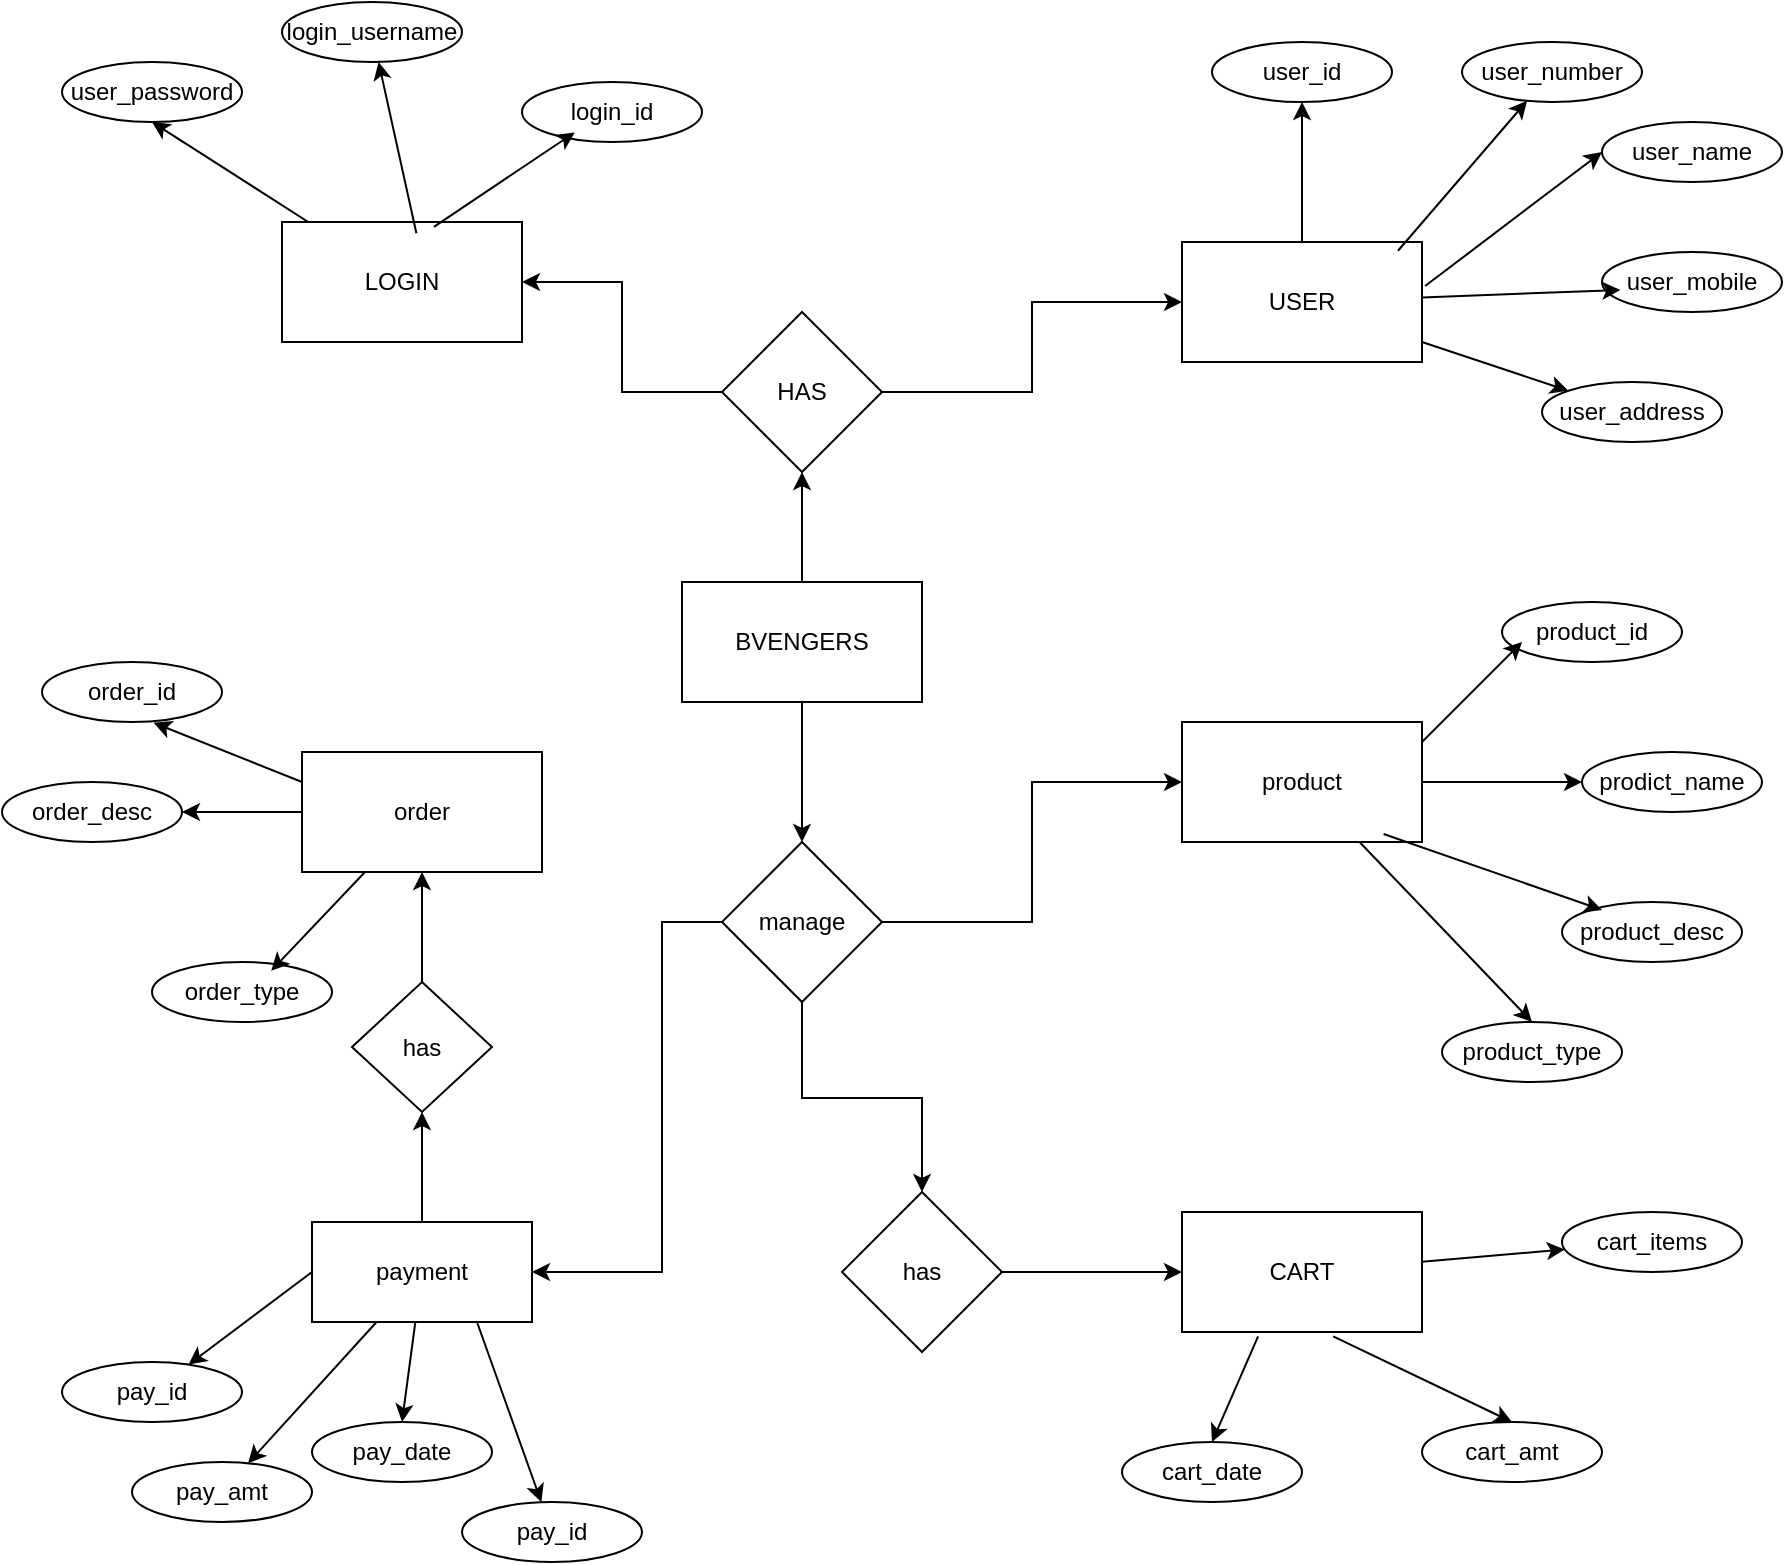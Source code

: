 <mxfile version="20.2.7" type="github">
  <diagram id="R2lEEEUBdFMjLlhIrx00" name="Page-1">
    <mxGraphModel dx="2148" dy="769" grid="1" gridSize="10" guides="1" tooltips="1" connect="1" arrows="1" fold="1" page="1" pageScale="1" pageWidth="850" pageHeight="1100" math="0" shadow="0" extFonts="Permanent Marker^https://fonts.googleapis.com/css?family=Permanent+Marker">
      <root>
        <mxCell id="0" />
        <mxCell id="1" parent="0" />
        <mxCell id="7XeO29AsoPIPXktoPsgX-4" value="" style="edgeStyle=orthogonalEdgeStyle;rounded=0;orthogonalLoop=1;jettySize=auto;html=1;" parent="1" source="7XeO29AsoPIPXktoPsgX-2" target="7XeO29AsoPIPXktoPsgX-3" edge="1">
          <mxGeometry relative="1" as="geometry" />
        </mxCell>
        <mxCell id="2c_35KQz-vzl0vyJU7Tn-2" value="" style="edgeStyle=orthogonalEdgeStyle;rounded=0;orthogonalLoop=1;jettySize=auto;html=1;" edge="1" parent="1" source="7XeO29AsoPIPXktoPsgX-2" target="2c_35KQz-vzl0vyJU7Tn-1">
          <mxGeometry relative="1" as="geometry" />
        </mxCell>
        <mxCell id="7XeO29AsoPIPXktoPsgX-2" value="BVENGERS" style="rounded=0;whiteSpace=wrap;html=1;" parent="1" vertex="1">
          <mxGeometry x="280" y="310" width="120" height="60" as="geometry" />
        </mxCell>
        <mxCell id="7XeO29AsoPIPXktoPsgX-6" value="" style="edgeStyle=orthogonalEdgeStyle;rounded=0;orthogonalLoop=1;jettySize=auto;html=1;" parent="1" source="7XeO29AsoPIPXktoPsgX-3" target="7XeO29AsoPIPXktoPsgX-5" edge="1">
          <mxGeometry relative="1" as="geometry" />
        </mxCell>
        <mxCell id="7XeO29AsoPIPXktoPsgX-20" value="" style="edgeStyle=orthogonalEdgeStyle;rounded=0;orthogonalLoop=1;jettySize=auto;html=1;" parent="1" source="7XeO29AsoPIPXktoPsgX-3" target="7XeO29AsoPIPXktoPsgX-19" edge="1">
          <mxGeometry relative="1" as="geometry" />
        </mxCell>
        <mxCell id="7XeO29AsoPIPXktoPsgX-3" value="HAS" style="rhombus;whiteSpace=wrap;html=1;rounded=0;direction=south;" parent="1" vertex="1">
          <mxGeometry x="300" y="175" width="80" height="80" as="geometry" />
        </mxCell>
        <mxCell id="7XeO29AsoPIPXktoPsgX-8" value="" style="edgeStyle=orthogonalEdgeStyle;rounded=0;orthogonalLoop=1;jettySize=auto;html=1;" parent="1" source="7XeO29AsoPIPXktoPsgX-5" target="7XeO29AsoPIPXktoPsgX-7" edge="1">
          <mxGeometry relative="1" as="geometry" />
        </mxCell>
        <mxCell id="7XeO29AsoPIPXktoPsgX-5" value="USER" style="whiteSpace=wrap;html=1;rounded=0;" parent="1" vertex="1">
          <mxGeometry x="530" y="140" width="120" height="60" as="geometry" />
        </mxCell>
        <mxCell id="7XeO29AsoPIPXktoPsgX-7" value="user_id" style="ellipse;whiteSpace=wrap;html=1;rounded=0;" parent="1" vertex="1">
          <mxGeometry x="545" y="40" width="90" height="30" as="geometry" />
        </mxCell>
        <mxCell id="7XeO29AsoPIPXktoPsgX-9" value="user_number" style="ellipse;whiteSpace=wrap;html=1;rounded=0;" parent="1" vertex="1">
          <mxGeometry x="670" y="40" width="90" height="30" as="geometry" />
        </mxCell>
        <mxCell id="7XeO29AsoPIPXktoPsgX-11" value="" style="endArrow=classic;html=1;rounded=0;exitX=0.9;exitY=0.073;exitDx=0;exitDy=0;exitPerimeter=0;" parent="1" source="7XeO29AsoPIPXktoPsgX-5" target="7XeO29AsoPIPXktoPsgX-9" edge="1">
          <mxGeometry width="50" height="50" relative="1" as="geometry">
            <mxPoint x="660" y="130" as="sourcePoint" />
            <mxPoint x="710" y="80" as="targetPoint" />
          </mxGeometry>
        </mxCell>
        <mxCell id="7XeO29AsoPIPXktoPsgX-12" value="user_name" style="ellipse;whiteSpace=wrap;html=1;rounded=0;" parent="1" vertex="1">
          <mxGeometry x="740" y="80" width="90" height="30" as="geometry" />
        </mxCell>
        <mxCell id="7XeO29AsoPIPXktoPsgX-13" value="user_mobile" style="ellipse;whiteSpace=wrap;html=1;rounded=0;" parent="1" vertex="1">
          <mxGeometry x="740" y="145" width="90" height="30" as="geometry" />
        </mxCell>
        <mxCell id="7XeO29AsoPIPXktoPsgX-14" value="user_address" style="ellipse;whiteSpace=wrap;html=1;rounded=0;" parent="1" vertex="1">
          <mxGeometry x="710" y="210" width="90" height="30" as="geometry" />
        </mxCell>
        <mxCell id="7XeO29AsoPIPXktoPsgX-15" value="" style="endArrow=classic;html=1;rounded=0;entryX=0.102;entryY=0.633;entryDx=0;entryDy=0;entryPerimeter=0;" parent="1" source="7XeO29AsoPIPXktoPsgX-5" target="7XeO29AsoPIPXktoPsgX-13" edge="1">
          <mxGeometry width="50" height="50" relative="1" as="geometry">
            <mxPoint x="590" y="280" as="sourcePoint" />
            <mxPoint x="640" y="230" as="targetPoint" />
            <Array as="points" />
          </mxGeometry>
        </mxCell>
        <mxCell id="7XeO29AsoPIPXktoPsgX-16" value="" style="endArrow=classic;html=1;rounded=0;exitX=1.013;exitY=0.367;exitDx=0;exitDy=0;exitPerimeter=0;entryX=0;entryY=0.5;entryDx=0;entryDy=0;" parent="1" source="7XeO29AsoPIPXktoPsgX-5" target="7XeO29AsoPIPXktoPsgX-12" edge="1">
          <mxGeometry width="50" height="50" relative="1" as="geometry">
            <mxPoint x="680" y="150" as="sourcePoint" />
            <mxPoint x="730" y="100" as="targetPoint" />
          </mxGeometry>
        </mxCell>
        <mxCell id="7XeO29AsoPIPXktoPsgX-17" value="" style="endArrow=classic;html=1;rounded=0;" parent="1" source="7XeO29AsoPIPXktoPsgX-5" target="7XeO29AsoPIPXktoPsgX-14" edge="1">
          <mxGeometry width="50" height="50" relative="1" as="geometry">
            <mxPoint x="610" y="280" as="sourcePoint" />
            <mxPoint x="660" y="230" as="targetPoint" />
          </mxGeometry>
        </mxCell>
        <mxCell id="7XeO29AsoPIPXktoPsgX-19" value="LOGIN" style="whiteSpace=wrap;html=1;rounded=0;" parent="1" vertex="1">
          <mxGeometry x="80" y="130" width="120" height="60" as="geometry" />
        </mxCell>
        <mxCell id="7XeO29AsoPIPXktoPsgX-21" value="login_username" style="ellipse;whiteSpace=wrap;html=1;rounded=0;" parent="1" vertex="1">
          <mxGeometry x="80" y="20" width="90" height="30" as="geometry" />
        </mxCell>
        <mxCell id="7XeO29AsoPIPXktoPsgX-22" value="login_id" style="ellipse;whiteSpace=wrap;html=1;rounded=0;" parent="1" vertex="1">
          <mxGeometry x="200" y="60" width="90" height="30" as="geometry" />
        </mxCell>
        <mxCell id="7XeO29AsoPIPXktoPsgX-23" value="user_password" style="ellipse;whiteSpace=wrap;html=1;rounded=0;" parent="1" vertex="1">
          <mxGeometry x="-30" y="50" width="90" height="30" as="geometry" />
        </mxCell>
        <mxCell id="2c_35KQz-vzl0vyJU7Tn-4" value="" style="edgeStyle=orthogonalEdgeStyle;rounded=0;orthogonalLoop=1;jettySize=auto;html=1;" edge="1" parent="1" source="2c_35KQz-vzl0vyJU7Tn-1" target="2c_35KQz-vzl0vyJU7Tn-3">
          <mxGeometry relative="1" as="geometry" />
        </mxCell>
        <mxCell id="2c_35KQz-vzl0vyJU7Tn-31" style="edgeStyle=orthogonalEdgeStyle;rounded=0;orthogonalLoop=1;jettySize=auto;html=1;" edge="1" parent="1" source="2c_35KQz-vzl0vyJU7Tn-1" target="2c_35KQz-vzl0vyJU7Tn-27">
          <mxGeometry relative="1" as="geometry">
            <Array as="points">
              <mxPoint x="270" y="480" />
              <mxPoint x="270" y="655" />
            </Array>
          </mxGeometry>
        </mxCell>
        <mxCell id="2c_35KQz-vzl0vyJU7Tn-47" style="edgeStyle=orthogonalEdgeStyle;rounded=0;orthogonalLoop=1;jettySize=auto;html=1;entryX=0.5;entryY=0;entryDx=0;entryDy=0;" edge="1" parent="1" source="2c_35KQz-vzl0vyJU7Tn-1" target="2c_35KQz-vzl0vyJU7Tn-37">
          <mxGeometry relative="1" as="geometry">
            <Array as="points">
              <mxPoint x="340" y="568" />
              <mxPoint x="400" y="568" />
            </Array>
          </mxGeometry>
        </mxCell>
        <mxCell id="2c_35KQz-vzl0vyJU7Tn-1" value="manage" style="rhombus;whiteSpace=wrap;html=1;rounded=0;" vertex="1" parent="1">
          <mxGeometry x="300" y="440" width="80" height="80" as="geometry" />
        </mxCell>
        <mxCell id="2c_35KQz-vzl0vyJU7Tn-3" value="product" style="whiteSpace=wrap;html=1;rounded=0;" vertex="1" parent="1">
          <mxGeometry x="530" y="380" width="120" height="60" as="geometry" />
        </mxCell>
        <mxCell id="2c_35KQz-vzl0vyJU7Tn-5" value="prodict_name" style="ellipse;whiteSpace=wrap;html=1;rounded=0;" vertex="1" parent="1">
          <mxGeometry x="730" y="395" width="90" height="30" as="geometry" />
        </mxCell>
        <mxCell id="2c_35KQz-vzl0vyJU7Tn-6" value="product_id" style="ellipse;whiteSpace=wrap;html=1;rounded=0;" vertex="1" parent="1">
          <mxGeometry x="690" y="320" width="90" height="30" as="geometry" />
        </mxCell>
        <mxCell id="2c_35KQz-vzl0vyJU7Tn-7" value="product_desc" style="ellipse;whiteSpace=wrap;html=1;rounded=0;" vertex="1" parent="1">
          <mxGeometry x="720" y="470" width="90" height="30" as="geometry" />
        </mxCell>
        <mxCell id="2c_35KQz-vzl0vyJU7Tn-8" value="product_type" style="ellipse;whiteSpace=wrap;html=1;rounded=0;" vertex="1" parent="1">
          <mxGeometry x="660" y="530" width="90" height="30" as="geometry" />
        </mxCell>
        <mxCell id="2c_35KQz-vzl0vyJU7Tn-10" value="" style="endArrow=classic;html=1;rounded=0;" edge="1" parent="1">
          <mxGeometry width="50" height="50" relative="1" as="geometry">
            <mxPoint x="650" y="390" as="sourcePoint" />
            <mxPoint x="700" y="340" as="targetPoint" />
          </mxGeometry>
        </mxCell>
        <mxCell id="2c_35KQz-vzl0vyJU7Tn-11" value="" style="endArrow=classic;html=1;rounded=0;entryX=0;entryY=0.5;entryDx=0;entryDy=0;exitX=1;exitY=0.5;exitDx=0;exitDy=0;" edge="1" parent="1" source="2c_35KQz-vzl0vyJU7Tn-3" target="2c_35KQz-vzl0vyJU7Tn-5">
          <mxGeometry width="50" height="50" relative="1" as="geometry">
            <mxPoint x="670" y="470" as="sourcePoint" />
            <mxPoint x="720" y="420" as="targetPoint" />
          </mxGeometry>
        </mxCell>
        <mxCell id="2c_35KQz-vzl0vyJU7Tn-12" value="" style="endArrow=classic;html=1;rounded=0;entryX=0.222;entryY=0.133;entryDx=0;entryDy=0;entryPerimeter=0;exitX=0.84;exitY=0.933;exitDx=0;exitDy=0;exitPerimeter=0;" edge="1" parent="1" source="2c_35KQz-vzl0vyJU7Tn-3" target="2c_35KQz-vzl0vyJU7Tn-7">
          <mxGeometry width="50" height="50" relative="1" as="geometry">
            <mxPoint x="640" y="500" as="sourcePoint" />
            <mxPoint x="690" y="450" as="targetPoint" />
          </mxGeometry>
        </mxCell>
        <mxCell id="2c_35KQz-vzl0vyJU7Tn-13" value="" style="endArrow=classic;html=1;rounded=0;entryX=0.5;entryY=0;entryDx=0;entryDy=0;" edge="1" parent="1" source="2c_35KQz-vzl0vyJU7Tn-3" target="2c_35KQz-vzl0vyJU7Tn-8">
          <mxGeometry width="50" height="50" relative="1" as="geometry">
            <mxPoint x="540" y="500" as="sourcePoint" />
            <mxPoint x="590" y="450" as="targetPoint" />
          </mxGeometry>
        </mxCell>
        <mxCell id="2c_35KQz-vzl0vyJU7Tn-14" value="order" style="whiteSpace=wrap;html=1;rounded=0;" vertex="1" parent="1">
          <mxGeometry x="90" y="395" width="120" height="60" as="geometry" />
        </mxCell>
        <mxCell id="2c_35KQz-vzl0vyJU7Tn-16" value="order_id" style="ellipse;whiteSpace=wrap;html=1;rounded=0;" vertex="1" parent="1">
          <mxGeometry x="-40" y="350" width="90" height="30" as="geometry" />
        </mxCell>
        <mxCell id="2c_35KQz-vzl0vyJU7Tn-17" value="order_desc" style="ellipse;whiteSpace=wrap;html=1;rounded=0;" vertex="1" parent="1">
          <mxGeometry x="-60" y="410" width="90" height="30" as="geometry" />
        </mxCell>
        <mxCell id="2c_35KQz-vzl0vyJU7Tn-19" value="order_type" style="ellipse;whiteSpace=wrap;html=1;rounded=0;" vertex="1" parent="1">
          <mxGeometry x="15" y="500" width="90" height="30" as="geometry" />
        </mxCell>
        <mxCell id="2c_35KQz-vzl0vyJU7Tn-20" value="" style="endArrow=classic;html=1;rounded=0;entryX=0.62;entryY=1.013;entryDx=0;entryDy=0;entryPerimeter=0;exitX=0;exitY=0.25;exitDx=0;exitDy=0;" edge="1" parent="1" source="2c_35KQz-vzl0vyJU7Tn-14" target="2c_35KQz-vzl0vyJU7Tn-16">
          <mxGeometry width="50" height="50" relative="1" as="geometry">
            <mxPoint x="120" y="390" as="sourcePoint" />
            <mxPoint x="170" y="340" as="targetPoint" />
          </mxGeometry>
        </mxCell>
        <mxCell id="2c_35KQz-vzl0vyJU7Tn-21" value="" style="endArrow=classic;html=1;rounded=0;exitX=0;exitY=0.5;exitDx=0;exitDy=0;" edge="1" parent="1" source="2c_35KQz-vzl0vyJU7Tn-14" target="2c_35KQz-vzl0vyJU7Tn-17">
          <mxGeometry width="50" height="50" relative="1" as="geometry">
            <mxPoint x="-10" y="430" as="sourcePoint" />
            <mxPoint x="40" y="380" as="targetPoint" />
          </mxGeometry>
        </mxCell>
        <mxCell id="2c_35KQz-vzl0vyJU7Tn-22" value="" style="endArrow=classic;html=1;rounded=0;entryX=0.662;entryY=0.147;entryDx=0;entryDy=0;entryPerimeter=0;" edge="1" parent="1" source="2c_35KQz-vzl0vyJU7Tn-14" target="2c_35KQz-vzl0vyJU7Tn-19">
          <mxGeometry width="50" height="50" relative="1" as="geometry">
            <mxPoint x="80" y="530" as="sourcePoint" />
            <mxPoint x="130" y="480" as="targetPoint" />
          </mxGeometry>
        </mxCell>
        <mxCell id="2c_35KQz-vzl0vyJU7Tn-24" value="" style="endArrow=classic;html=1;rounded=0;entryX=0.293;entryY=0.84;entryDx=0;entryDy=0;entryPerimeter=0;exitX=0.633;exitY=0.04;exitDx=0;exitDy=0;exitPerimeter=0;" edge="1" parent="1" source="7XeO29AsoPIPXktoPsgX-19" target="7XeO29AsoPIPXktoPsgX-22">
          <mxGeometry width="50" height="50" relative="1" as="geometry">
            <mxPoint x="350" y="10" as="sourcePoint" />
            <mxPoint x="400" y="-40" as="targetPoint" />
          </mxGeometry>
        </mxCell>
        <mxCell id="2c_35KQz-vzl0vyJU7Tn-25" value="" style="endArrow=classic;html=1;rounded=0;exitX=0.56;exitY=0.093;exitDx=0;exitDy=0;exitPerimeter=0;" edge="1" parent="1" source="7XeO29AsoPIPXktoPsgX-19" target="7XeO29AsoPIPXktoPsgX-21">
          <mxGeometry width="50" height="50" relative="1" as="geometry">
            <mxPoint x="340" y="-20" as="sourcePoint" />
            <mxPoint x="390" y="-70" as="targetPoint" />
          </mxGeometry>
        </mxCell>
        <mxCell id="2c_35KQz-vzl0vyJU7Tn-26" value="" style="endArrow=classic;html=1;rounded=0;entryX=0.5;entryY=1;entryDx=0;entryDy=0;" edge="1" parent="1" source="7XeO29AsoPIPXktoPsgX-19" target="7XeO29AsoPIPXktoPsgX-23">
          <mxGeometry width="50" height="50" relative="1" as="geometry">
            <mxPoint x="280" y="-10" as="sourcePoint" />
            <mxPoint x="330" y="-60" as="targetPoint" />
          </mxGeometry>
        </mxCell>
        <mxCell id="2c_35KQz-vzl0vyJU7Tn-45" value="" style="edgeStyle=orthogonalEdgeStyle;rounded=0;orthogonalLoop=1;jettySize=auto;html=1;" edge="1" parent="1" source="2c_35KQz-vzl0vyJU7Tn-27" target="2c_35KQz-vzl0vyJU7Tn-44">
          <mxGeometry relative="1" as="geometry" />
        </mxCell>
        <mxCell id="2c_35KQz-vzl0vyJU7Tn-27" value="payment" style="whiteSpace=wrap;html=1;rounded=0;" vertex="1" parent="1">
          <mxGeometry x="95" y="630" width="110" height="50" as="geometry" />
        </mxCell>
        <mxCell id="2c_35KQz-vzl0vyJU7Tn-29" value="pay_amt" style="ellipse;whiteSpace=wrap;html=1;rounded=0;" vertex="1" parent="1">
          <mxGeometry x="5" y="750" width="90" height="30" as="geometry" />
        </mxCell>
        <mxCell id="2c_35KQz-vzl0vyJU7Tn-32" value="pay_date" style="ellipse;whiteSpace=wrap;html=1;rounded=0;" vertex="1" parent="1">
          <mxGeometry x="95" y="730" width="90" height="30" as="geometry" />
        </mxCell>
        <mxCell id="2c_35KQz-vzl0vyJU7Tn-33" value="pay_id" style="ellipse;whiteSpace=wrap;html=1;rounded=0;" vertex="1" parent="1">
          <mxGeometry x="-30" y="700" width="90" height="30" as="geometry" />
        </mxCell>
        <mxCell id="2c_35KQz-vzl0vyJU7Tn-34" value="" style="endArrow=classic;html=1;rounded=0;entryX=0.5;entryY=0;entryDx=0;entryDy=0;" edge="1" parent="1" source="2c_35KQz-vzl0vyJU7Tn-27" target="2c_35KQz-vzl0vyJU7Tn-32">
          <mxGeometry width="50" height="50" relative="1" as="geometry">
            <mxPoint x="210" y="730" as="sourcePoint" />
            <mxPoint x="260" y="680" as="targetPoint" />
          </mxGeometry>
        </mxCell>
        <mxCell id="2c_35KQz-vzl0vyJU7Tn-35" value="" style="endArrow=classic;html=1;rounded=0;exitX=0;exitY=0.5;exitDx=0;exitDy=0;" edge="1" parent="1" source="2c_35KQz-vzl0vyJU7Tn-27" target="2c_35KQz-vzl0vyJU7Tn-33">
          <mxGeometry width="50" height="50" relative="1" as="geometry">
            <mxPoint x="80" y="650" as="sourcePoint" />
            <mxPoint x="30" y="710" as="targetPoint" />
          </mxGeometry>
        </mxCell>
        <mxCell id="2c_35KQz-vzl0vyJU7Tn-36" value="" style="endArrow=classic;html=1;rounded=0;" edge="1" parent="1" source="2c_35KQz-vzl0vyJU7Tn-27" target="2c_35KQz-vzl0vyJU7Tn-29">
          <mxGeometry width="50" height="50" relative="1" as="geometry">
            <mxPoint x="150" y="760" as="sourcePoint" />
            <mxPoint x="200" y="710" as="targetPoint" />
          </mxGeometry>
        </mxCell>
        <mxCell id="2c_35KQz-vzl0vyJU7Tn-43" value="" style="edgeStyle=orthogonalEdgeStyle;rounded=0;orthogonalLoop=1;jettySize=auto;html=1;" edge="1" parent="1" source="2c_35KQz-vzl0vyJU7Tn-37" target="2c_35KQz-vzl0vyJU7Tn-42">
          <mxGeometry relative="1" as="geometry" />
        </mxCell>
        <mxCell id="2c_35KQz-vzl0vyJU7Tn-37" value="has" style="rhombus;whiteSpace=wrap;html=1;rounded=0;" vertex="1" parent="1">
          <mxGeometry x="360" y="615" width="80" height="80" as="geometry" />
        </mxCell>
        <mxCell id="2c_35KQz-vzl0vyJU7Tn-40" value="pay_id" style="ellipse;whiteSpace=wrap;html=1;rounded=0;" vertex="1" parent="1">
          <mxGeometry x="170" y="770" width="90" height="30" as="geometry" />
        </mxCell>
        <mxCell id="2c_35KQz-vzl0vyJU7Tn-41" value="" style="endArrow=classic;html=1;rounded=0;exitX=0.75;exitY=1;exitDx=0;exitDy=0;" edge="1" parent="1" source="2c_35KQz-vzl0vyJU7Tn-27" target="2c_35KQz-vzl0vyJU7Tn-40">
          <mxGeometry width="50" height="50" relative="1" as="geometry">
            <mxPoint x="330" y="830" as="sourcePoint" />
            <mxPoint x="380" y="780" as="targetPoint" />
          </mxGeometry>
        </mxCell>
        <mxCell id="2c_35KQz-vzl0vyJU7Tn-42" value="CART" style="whiteSpace=wrap;html=1;rounded=0;" vertex="1" parent="1">
          <mxGeometry x="530" y="625" width="120" height="60" as="geometry" />
        </mxCell>
        <mxCell id="2c_35KQz-vzl0vyJU7Tn-46" value="" style="edgeStyle=orthogonalEdgeStyle;rounded=0;orthogonalLoop=1;jettySize=auto;html=1;" edge="1" parent="1" source="2c_35KQz-vzl0vyJU7Tn-44" target="2c_35KQz-vzl0vyJU7Tn-14">
          <mxGeometry relative="1" as="geometry" />
        </mxCell>
        <mxCell id="2c_35KQz-vzl0vyJU7Tn-44" value="has" style="rhombus;whiteSpace=wrap;html=1;rounded=0;" vertex="1" parent="1">
          <mxGeometry x="115" y="510" width="70" height="65" as="geometry" />
        </mxCell>
        <mxCell id="2c_35KQz-vzl0vyJU7Tn-48" value="cart_date" style="ellipse;whiteSpace=wrap;html=1;rounded=0;" vertex="1" parent="1">
          <mxGeometry x="500" y="740" width="90" height="30" as="geometry" />
        </mxCell>
        <mxCell id="2c_35KQz-vzl0vyJU7Tn-49" value="cart_amt" style="ellipse;whiteSpace=wrap;html=1;rounded=0;" vertex="1" parent="1">
          <mxGeometry x="650" y="730" width="90" height="30" as="geometry" />
        </mxCell>
        <mxCell id="2c_35KQz-vzl0vyJU7Tn-50" value="cart_items" style="ellipse;whiteSpace=wrap;html=1;rounded=0;" vertex="1" parent="1">
          <mxGeometry x="720" y="625" width="90" height="30" as="geometry" />
        </mxCell>
        <mxCell id="2c_35KQz-vzl0vyJU7Tn-51" value="" style="endArrow=classic;html=1;rounded=0;entryX=0.5;entryY=0;entryDx=0;entryDy=0;exitX=0.317;exitY=1.037;exitDx=0;exitDy=0;exitPerimeter=0;" edge="1" parent="1" source="2c_35KQz-vzl0vyJU7Tn-42" target="2c_35KQz-vzl0vyJU7Tn-48">
          <mxGeometry width="50" height="50" relative="1" as="geometry">
            <mxPoint x="520" y="750" as="sourcePoint" />
            <mxPoint x="570" y="700" as="targetPoint" />
          </mxGeometry>
        </mxCell>
        <mxCell id="2c_35KQz-vzl0vyJU7Tn-52" value="" style="endArrow=classic;html=1;rounded=0;entryX=0.5;entryY=0;entryDx=0;entryDy=0;exitX=0.63;exitY=1.037;exitDx=0;exitDy=0;exitPerimeter=0;" edge="1" parent="1" source="2c_35KQz-vzl0vyJU7Tn-42" target="2c_35KQz-vzl0vyJU7Tn-49">
          <mxGeometry width="50" height="50" relative="1" as="geometry">
            <mxPoint x="620" y="750" as="sourcePoint" />
            <mxPoint x="670" y="700" as="targetPoint" />
          </mxGeometry>
        </mxCell>
        <mxCell id="2c_35KQz-vzl0vyJU7Tn-53" value="" style="endArrow=classic;html=1;rounded=0;" edge="1" parent="1" source="2c_35KQz-vzl0vyJU7Tn-42" target="2c_35KQz-vzl0vyJU7Tn-50">
          <mxGeometry width="50" height="50" relative="1" as="geometry">
            <mxPoint x="680" y="670" as="sourcePoint" />
            <mxPoint x="730" y="620" as="targetPoint" />
          </mxGeometry>
        </mxCell>
      </root>
    </mxGraphModel>
  </diagram>
</mxfile>

